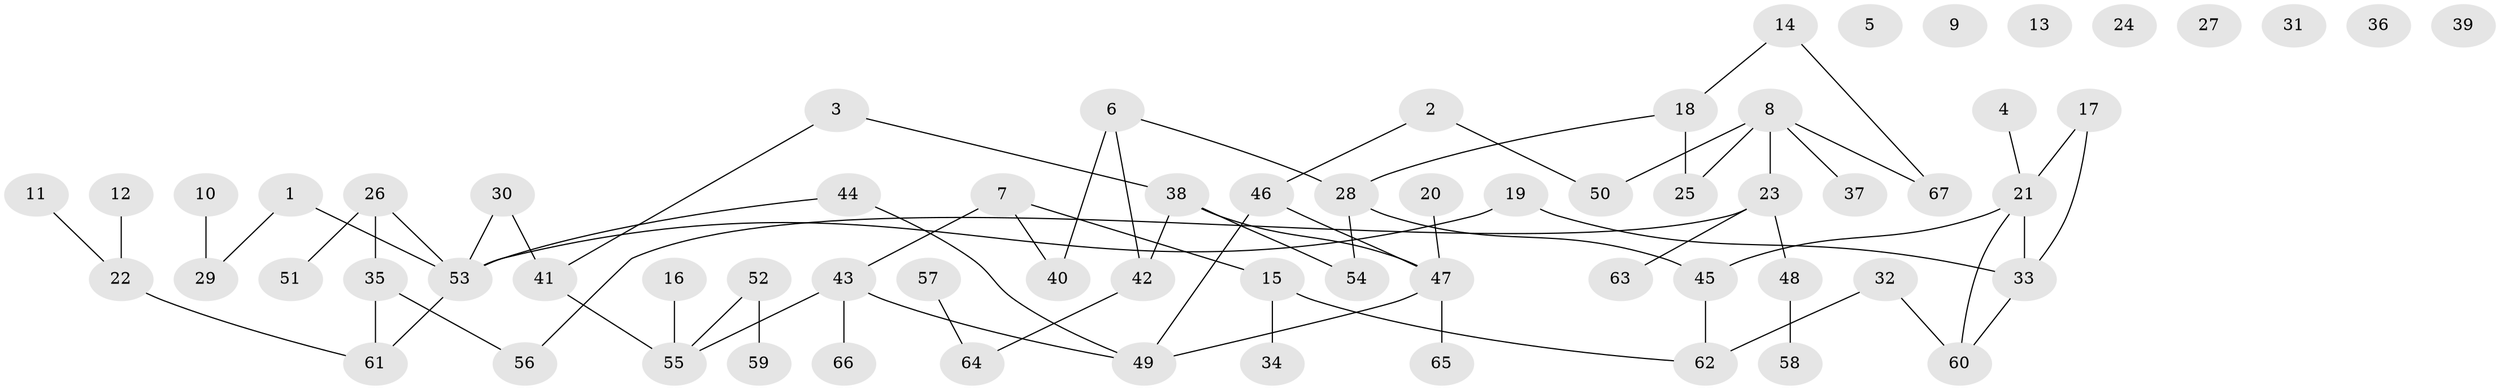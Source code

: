 // Generated by graph-tools (version 1.1) at 2025/33/03/09/25 02:33:29]
// undirected, 67 vertices, 72 edges
graph export_dot {
graph [start="1"]
  node [color=gray90,style=filled];
  1;
  2;
  3;
  4;
  5;
  6;
  7;
  8;
  9;
  10;
  11;
  12;
  13;
  14;
  15;
  16;
  17;
  18;
  19;
  20;
  21;
  22;
  23;
  24;
  25;
  26;
  27;
  28;
  29;
  30;
  31;
  32;
  33;
  34;
  35;
  36;
  37;
  38;
  39;
  40;
  41;
  42;
  43;
  44;
  45;
  46;
  47;
  48;
  49;
  50;
  51;
  52;
  53;
  54;
  55;
  56;
  57;
  58;
  59;
  60;
  61;
  62;
  63;
  64;
  65;
  66;
  67;
  1 -- 29;
  1 -- 53;
  2 -- 46;
  2 -- 50;
  3 -- 38;
  3 -- 41;
  4 -- 21;
  6 -- 28;
  6 -- 40;
  6 -- 42;
  7 -- 15;
  7 -- 40;
  7 -- 43;
  8 -- 23;
  8 -- 25;
  8 -- 37;
  8 -- 50;
  8 -- 67;
  10 -- 29;
  11 -- 22;
  12 -- 22;
  14 -- 18;
  14 -- 67;
  15 -- 34;
  15 -- 62;
  16 -- 55;
  17 -- 21;
  17 -- 33;
  18 -- 25;
  18 -- 28;
  19 -- 33;
  19 -- 53;
  20 -- 47;
  21 -- 33;
  21 -- 45;
  21 -- 60;
  22 -- 61;
  23 -- 48;
  23 -- 56;
  23 -- 63;
  26 -- 35;
  26 -- 51;
  26 -- 53;
  28 -- 45;
  28 -- 54;
  30 -- 41;
  30 -- 53;
  32 -- 60;
  32 -- 62;
  33 -- 60;
  35 -- 56;
  35 -- 61;
  38 -- 42;
  38 -- 47;
  38 -- 54;
  41 -- 55;
  42 -- 64;
  43 -- 49;
  43 -- 55;
  43 -- 66;
  44 -- 49;
  44 -- 53;
  45 -- 62;
  46 -- 47;
  46 -- 49;
  47 -- 49;
  47 -- 65;
  48 -- 58;
  52 -- 55;
  52 -- 59;
  53 -- 61;
  57 -- 64;
}
